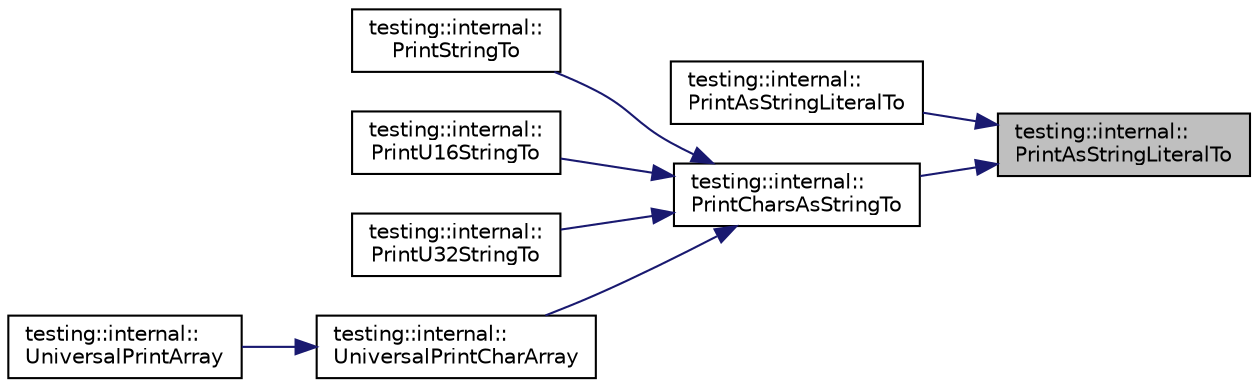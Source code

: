 digraph "testing::internal::PrintAsStringLiteralTo"
{
 // LATEX_PDF_SIZE
  bgcolor="transparent";
  edge [fontname="Helvetica",fontsize="10",labelfontname="Helvetica",labelfontsize="10"];
  node [fontname="Helvetica",fontsize="10",shape=record];
  rankdir="RL";
  Node1 [label="testing::internal::\lPrintAsStringLiteralTo",height=0.2,width=0.4,color="black", fillcolor="grey75", style="filled", fontcolor="black",tooltip=" "];
  Node1 -> Node2 [dir="back",color="midnightblue",fontsize="10",style="solid",fontname="Helvetica"];
  Node2 [label="testing::internal::\lPrintAsStringLiteralTo",height=0.2,width=0.4,color="black",URL="$namespacetesting_1_1internal.html#a82e5b3cf45fd9c4603dbe14bc4cb38c2",tooltip=" "];
  Node1 -> Node3 [dir="back",color="midnightblue",fontsize="10",style="solid",fontname="Helvetica"];
  Node3 [label="testing::internal::\lPrintCharsAsStringTo",height=0.2,width=0.4,color="black",URL="$namespacetesting_1_1internal.html#aa85ad5fc870841fdccb8f2a373628521",tooltip=" "];
  Node3 -> Node4 [dir="back",color="midnightblue",fontsize="10",style="solid",fontname="Helvetica"];
  Node4 [label="testing::internal::\lPrintStringTo",height=0.2,width=0.4,color="black",URL="$namespacetesting_1_1internal.html#ad609167d8d6792b0fb186539e0e159bd",tooltip=" "];
  Node3 -> Node5 [dir="back",color="midnightblue",fontsize="10",style="solid",fontname="Helvetica"];
  Node5 [label="testing::internal::\lPrintU16StringTo",height=0.2,width=0.4,color="black",URL="$namespacetesting_1_1internal.html#a07ad0fc028c84e42db25649d7ad304f6",tooltip=" "];
  Node3 -> Node6 [dir="back",color="midnightblue",fontsize="10",style="solid",fontname="Helvetica"];
  Node6 [label="testing::internal::\lPrintU32StringTo",height=0.2,width=0.4,color="black",URL="$namespacetesting_1_1internal.html#afc0094a7e0fcb9f63a1f2b6c2ef4f585",tooltip=" "];
  Node3 -> Node7 [dir="back",color="midnightblue",fontsize="10",style="solid",fontname="Helvetica"];
  Node7 [label="testing::internal::\lUniversalPrintCharArray",height=0.2,width=0.4,color="black",URL="$namespacetesting_1_1internal.html#a369a76d3f473ed383eb76b76cbac24ce",tooltip=" "];
  Node7 -> Node8 [dir="back",color="midnightblue",fontsize="10",style="solid",fontname="Helvetica"];
  Node8 [label="testing::internal::\lUniversalPrintArray",height=0.2,width=0.4,color="black",URL="$namespacetesting_1_1internal.html#a070107e7a8205ad6ec4d538d52b15b38",tooltip=" "];
}
